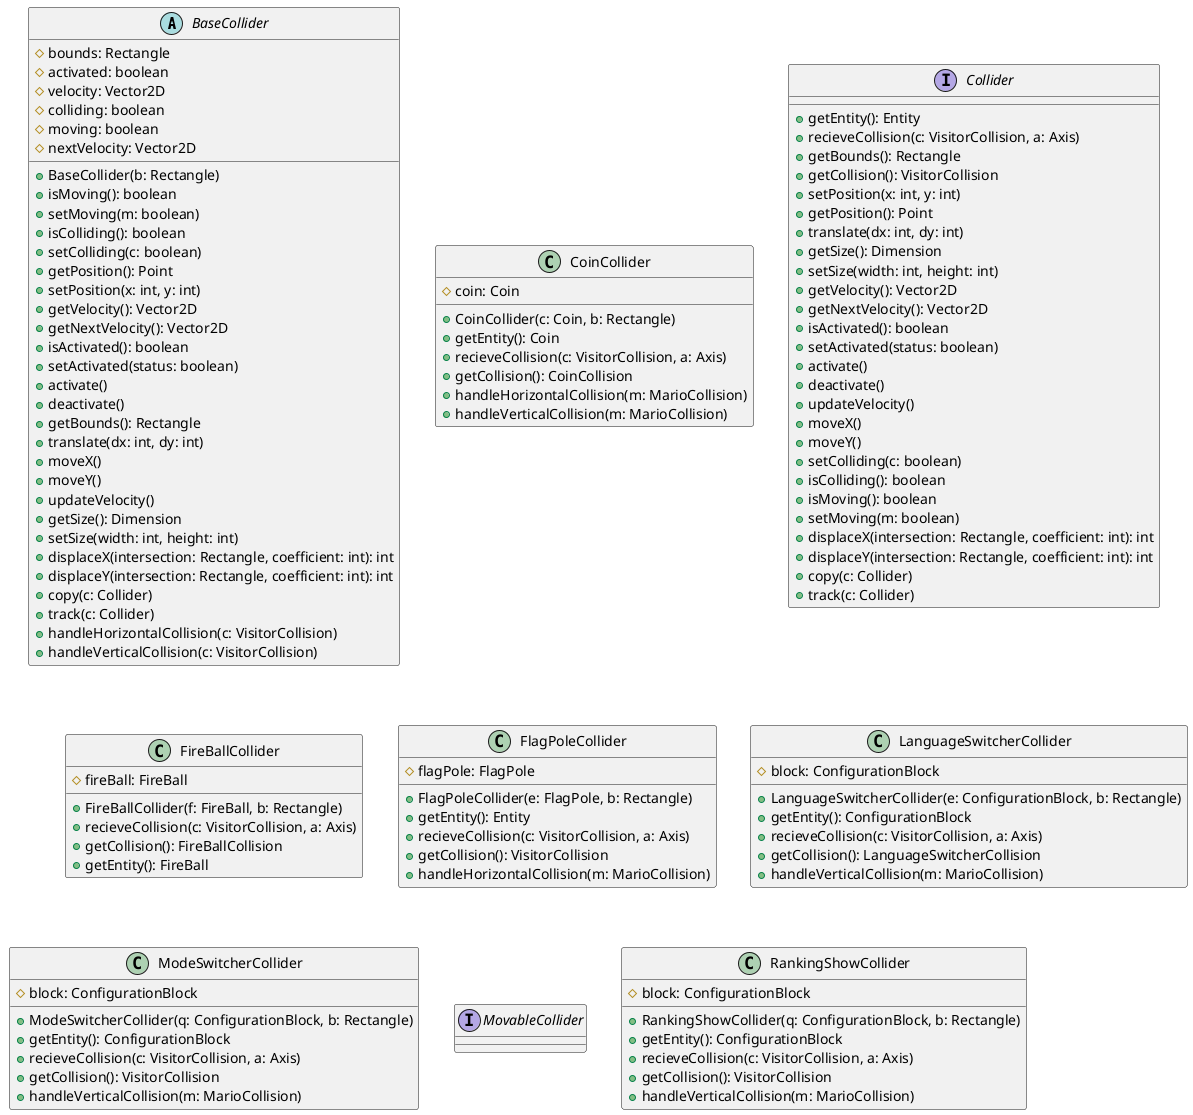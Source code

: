 @startuml
abstract class BaseCollider {
   #bounds: Rectangle
   #activated: boolean
   #velocity: Vector2D
   #colliding: boolean
   #moving: boolean
   #nextVelocity: Vector2D
   +BaseCollider(b: Rectangle)
   +isMoving(): boolean 
   +setMoving(m: boolean)
   +isColliding(): boolean 
   +setColliding(c: boolean)
   +getPosition(): Point 
   +setPosition(x: int, y: int)
   +getVelocity(): Vector2D 
   +getNextVelocity(): Vector2D 
   +isActivated(): boolean 
   +setActivated(status: boolean)
   +activate()
   +deactivate()
   +getBounds(): Rectangle 
   +translate(dx: int, dy: int)
   +moveX()
   +moveY()
   +updateVelocity()
   +getSize(): Dimension 
   +setSize(width: int, height: int)
   +displaceX(intersection: Rectangle, coefficient: int): int 
   +displaceY(intersection: Rectangle, coefficient: int): int 
   +copy(c: Collider)
   +track(c: Collider)
   +handleHorizontalCollision(c: VisitorCollision)
   +handleVerticalCollision(c: VisitorCollision)
}

class CoinCollider {
   #coin: Coin
   +CoinCollider(c: Coin, b: Rectangle)
   +getEntity(): Coin 
   +recieveCollision(c: VisitorCollision, a: Axis)
   +getCollision(): CoinCollision 
   +handleHorizontalCollision(m: MarioCollision)
   +handleVerticalCollision(m: MarioCollision)
}

interface Collider {
   +getEntity(): Entity 
   +recieveCollision(c: VisitorCollision, a: Axis)
   +getBounds(): Rectangle 
   +getCollision(): VisitorCollision 
   +setPosition(x: int, y: int)
   +getPosition(): Point 
   +translate(dx: int, dy: int)
   +getSize(): Dimension 
   +setSize(width: int, height: int)
   +getVelocity(): Vector2D 
   +getNextVelocity(): Vector2D 
   +isActivated(): boolean 
   +setActivated(status: boolean)
   +activate()
   +deactivate()
   +updateVelocity()
   +moveX()
   +moveY()
   +setColliding(c: boolean)
   +isColliding(): boolean 
   +isMoving(): boolean 
   +setMoving(m: boolean)
   +displaceX(intersection: Rectangle, coefficient: int): int 
   +displaceY(intersection: Rectangle, coefficient: int): int 
   +copy(c: Collider)
   +track(c: Collider)
}

class FireBallCollider {
   #fireBall: FireBall
   +FireBallCollider(f: FireBall, b: Rectangle)
   +recieveCollision(c: VisitorCollision, a: Axis)
   +getCollision(): FireBallCollision 
   +getEntity(): FireBall 
}

class FlagPoleCollider {
   #flagPole: FlagPole
   +FlagPoleCollider(e: FlagPole, b: Rectangle)
   +getEntity(): Entity 
   +recieveCollision(c: VisitorCollision, a: Axis)
   +getCollision(): VisitorCollision 
   +handleHorizontalCollision(m: MarioCollision)
}

class LanguageSwitcherCollider {
   #block: ConfigurationBlock
   +LanguageSwitcherCollider(e: ConfigurationBlock, b: Rectangle)
   +getEntity(): ConfigurationBlock 
   +recieveCollision(c: VisitorCollision, a: Axis)
   +getCollision(): LanguageSwitcherCollision 
   +handleVerticalCollision(m: MarioCollision)
}

class ModeSwitcherCollider {
   #block: ConfigurationBlock
   +ModeSwitcherCollider(q: ConfigurationBlock, b: Rectangle)
   +getEntity(): ConfigurationBlock 
   +recieveCollision(c: VisitorCollision, a: Axis)
   +getCollision(): VisitorCollision 
   +handleVerticalCollision(m: MarioCollision)
}

interface MovableCollider {
}

class RankingShowCollider {
   #block: ConfigurationBlock
   +RankingShowCollider(q: ConfigurationBlock, b: Rectangle)
   +getEntity(): ConfigurationBlock 
   +recieveCollision(c: VisitorCollision, a: Axis)
   +getCollision(): VisitorCollision 
   +handleVerticalCollision(m: MarioCollision)
}

@enduml
